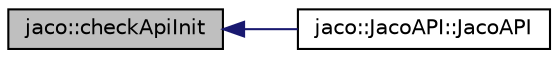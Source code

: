 digraph "jaco::checkApiInit"
{
  edge [fontname="Helvetica",fontsize="10",labelfontname="Helvetica",labelfontsize="10"];
  node [fontname="Helvetica",fontsize="10",shape=record];
  rankdir="LR";
  Node1 [label="jaco::checkApiInit",height=0.2,width=0.4,color="black", fillcolor="grey75", style="filled", fontcolor="black"];
  Node1 -> Node2 [dir="back",color="midnightblue",fontsize="10",style="solid"];
  Node2 [label="jaco::JacoAPI::JacoAPI",height=0.2,width=0.4,color="black", fillcolor="white", style="filled",URL="$classjaco_1_1_jaco_a_p_i.html#ac9bb26a48274e51c96d460f74372ccd0"];
}
